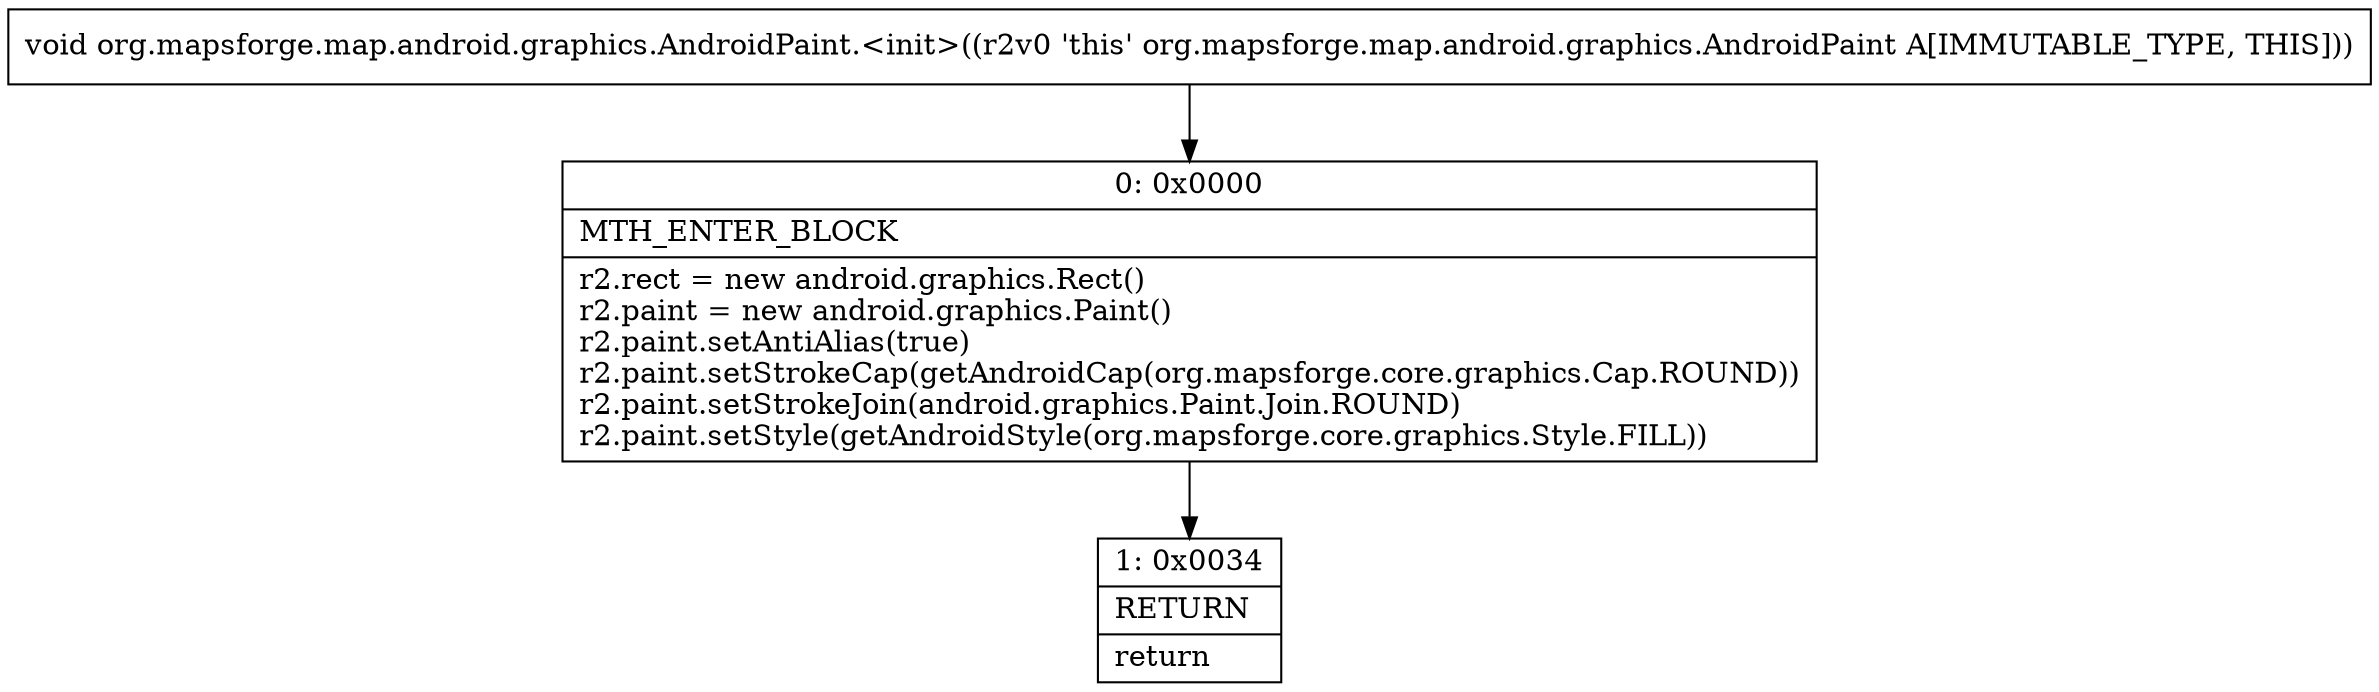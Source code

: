 digraph "CFG fororg.mapsforge.map.android.graphics.AndroidPaint.\<init\>()V" {
Node_0 [shape=record,label="{0\:\ 0x0000|MTH_ENTER_BLOCK\l|r2.rect = new android.graphics.Rect()\lr2.paint = new android.graphics.Paint()\lr2.paint.setAntiAlias(true)\lr2.paint.setStrokeCap(getAndroidCap(org.mapsforge.core.graphics.Cap.ROUND))\lr2.paint.setStrokeJoin(android.graphics.Paint.Join.ROUND)\lr2.paint.setStyle(getAndroidStyle(org.mapsforge.core.graphics.Style.FILL))\l}"];
Node_1 [shape=record,label="{1\:\ 0x0034|RETURN\l|return\l}"];
MethodNode[shape=record,label="{void org.mapsforge.map.android.graphics.AndroidPaint.\<init\>((r2v0 'this' org.mapsforge.map.android.graphics.AndroidPaint A[IMMUTABLE_TYPE, THIS])) }"];
MethodNode -> Node_0;
Node_0 -> Node_1;
}


